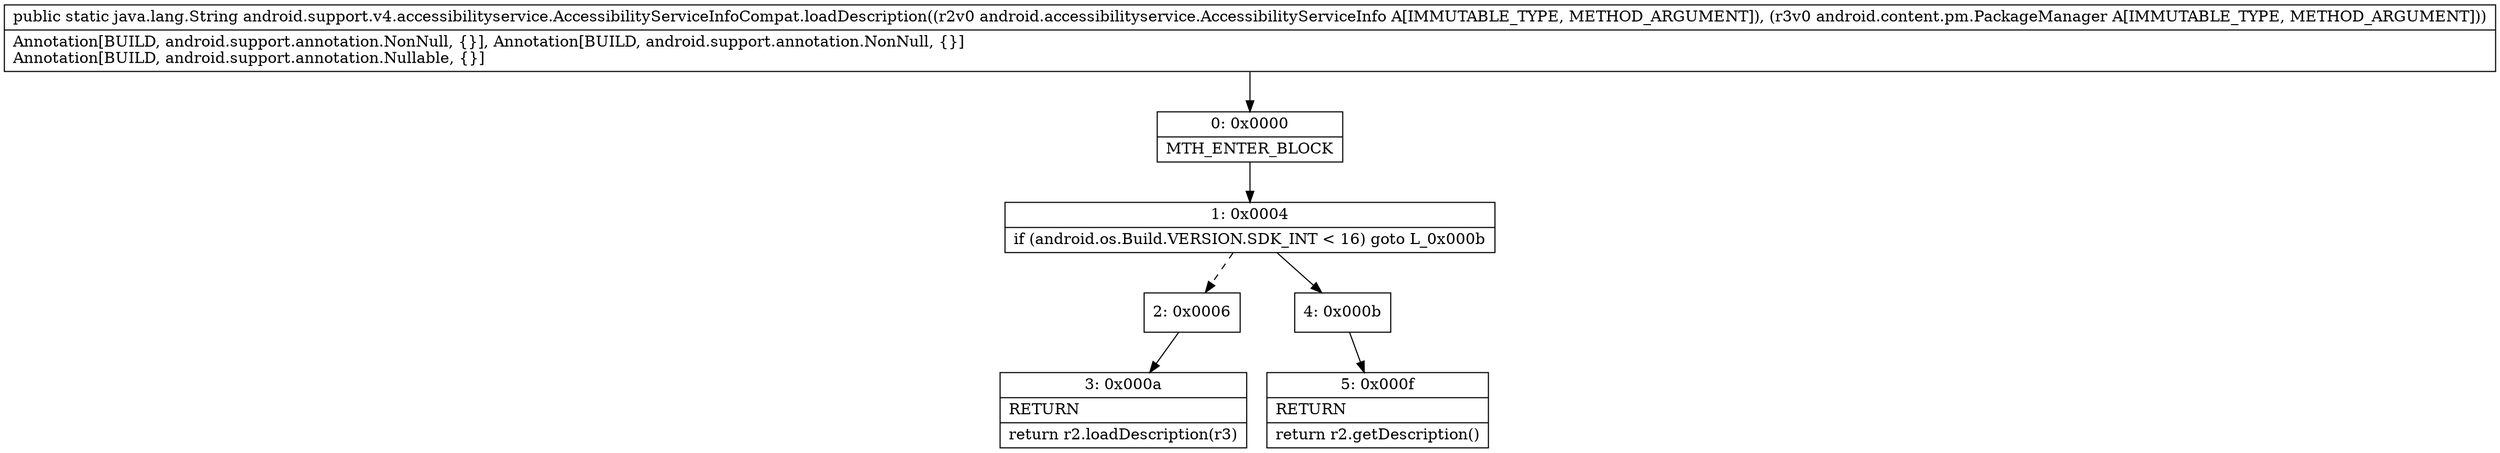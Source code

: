 digraph "CFG forandroid.support.v4.accessibilityservice.AccessibilityServiceInfoCompat.loadDescription(Landroid\/accessibilityservice\/AccessibilityServiceInfo;Landroid\/content\/pm\/PackageManager;)Ljava\/lang\/String;" {
Node_0 [shape=record,label="{0\:\ 0x0000|MTH_ENTER_BLOCK\l}"];
Node_1 [shape=record,label="{1\:\ 0x0004|if (android.os.Build.VERSION.SDK_INT \< 16) goto L_0x000b\l}"];
Node_2 [shape=record,label="{2\:\ 0x0006}"];
Node_3 [shape=record,label="{3\:\ 0x000a|RETURN\l|return r2.loadDescription(r3)\l}"];
Node_4 [shape=record,label="{4\:\ 0x000b}"];
Node_5 [shape=record,label="{5\:\ 0x000f|RETURN\l|return r2.getDescription()\l}"];
MethodNode[shape=record,label="{public static java.lang.String android.support.v4.accessibilityservice.AccessibilityServiceInfoCompat.loadDescription((r2v0 android.accessibilityservice.AccessibilityServiceInfo A[IMMUTABLE_TYPE, METHOD_ARGUMENT]), (r3v0 android.content.pm.PackageManager A[IMMUTABLE_TYPE, METHOD_ARGUMENT]))  | Annotation[BUILD, android.support.annotation.NonNull, \{\}], Annotation[BUILD, android.support.annotation.NonNull, \{\}]\lAnnotation[BUILD, android.support.annotation.Nullable, \{\}]\l}"];
MethodNode -> Node_0;
Node_0 -> Node_1;
Node_1 -> Node_2[style=dashed];
Node_1 -> Node_4;
Node_2 -> Node_3;
Node_4 -> Node_5;
}

